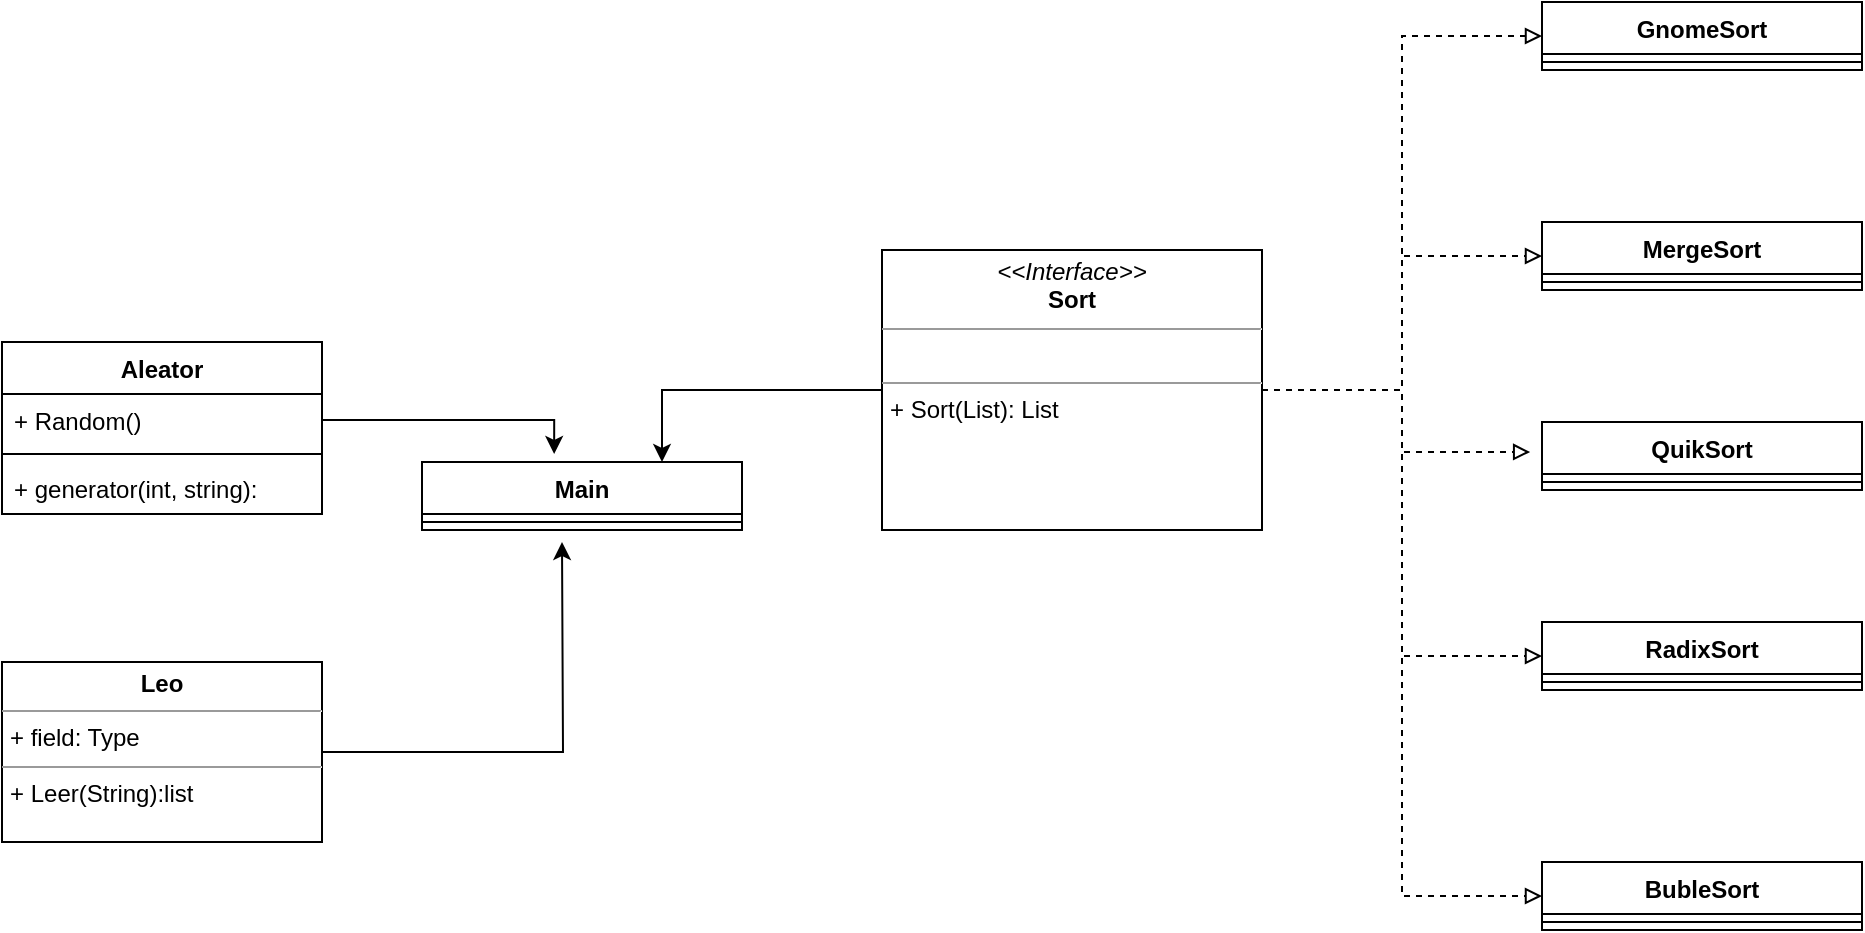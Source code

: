 <mxfile version="23.1.1" type="github">
  <diagram name="Página-1" id="EWFRiKmNpXhW89Vu_XqT">
    <mxGraphModel dx="2501" dy="795" grid="1" gridSize="10" guides="1" tooltips="1" connect="1" arrows="1" fold="1" page="1" pageScale="1" pageWidth="827" pageHeight="1169" math="0" shadow="0">
      <root>
        <mxCell id="0" />
        <mxCell id="1" parent="0" />
        <mxCell id="01NxH3-uaecrs6Hga5ec-2" value="Aleator" style="swimlane;fontStyle=1;align=center;verticalAlign=top;childLayout=stackLayout;horizontal=1;startSize=26;horizontalStack=0;resizeParent=1;resizeParentMax=0;resizeLast=0;collapsible=1;marginBottom=0;whiteSpace=wrap;html=1;" vertex="1" parent="1">
          <mxGeometry x="-790" y="600" width="160" height="86" as="geometry" />
        </mxCell>
        <mxCell id="01NxH3-uaecrs6Hga5ec-3" value="+ Random()" style="text;strokeColor=none;fillColor=none;align=left;verticalAlign=top;spacingLeft=4;spacingRight=4;overflow=hidden;rotatable=0;points=[[0,0.5],[1,0.5]];portConstraint=eastwest;whiteSpace=wrap;html=1;" vertex="1" parent="01NxH3-uaecrs6Hga5ec-2">
          <mxGeometry y="26" width="160" height="26" as="geometry" />
        </mxCell>
        <mxCell id="01NxH3-uaecrs6Hga5ec-4" value="" style="line;strokeWidth=1;fillColor=none;align=left;verticalAlign=middle;spacingTop=-1;spacingLeft=3;spacingRight=3;rotatable=0;labelPosition=right;points=[];portConstraint=eastwest;strokeColor=inherit;" vertex="1" parent="01NxH3-uaecrs6Hga5ec-2">
          <mxGeometry y="52" width="160" height="8" as="geometry" />
        </mxCell>
        <mxCell id="01NxH3-uaecrs6Hga5ec-5" value="+ generator(int, string): " style="text;strokeColor=none;fillColor=none;align=left;verticalAlign=top;spacingLeft=4;spacingRight=4;overflow=hidden;rotatable=0;points=[[0,0.5],[1,0.5]];portConstraint=eastwest;whiteSpace=wrap;html=1;" vertex="1" parent="01NxH3-uaecrs6Hga5ec-2">
          <mxGeometry y="60" width="160" height="26" as="geometry" />
        </mxCell>
        <mxCell id="01NxH3-uaecrs6Hga5ec-6" value="GnomeSort" style="swimlane;fontStyle=1;align=center;verticalAlign=top;childLayout=stackLayout;horizontal=1;startSize=26;horizontalStack=0;resizeParent=1;resizeParentMax=0;resizeLast=0;collapsible=1;marginBottom=0;whiteSpace=wrap;html=1;" vertex="1" parent="1">
          <mxGeometry x="-20" y="430" width="160" height="34" as="geometry" />
        </mxCell>
        <mxCell id="01NxH3-uaecrs6Hga5ec-7" value="" style="line;strokeWidth=1;fillColor=none;align=left;verticalAlign=middle;spacingTop=-1;spacingLeft=3;spacingRight=3;rotatable=0;labelPosition=right;points=[];portConstraint=eastwest;strokeColor=inherit;" vertex="1" parent="01NxH3-uaecrs6Hga5ec-6">
          <mxGeometry y="26" width="160" height="8" as="geometry" />
        </mxCell>
        <mxCell id="01NxH3-uaecrs6Hga5ec-8" value="MergeSort" style="swimlane;fontStyle=1;align=center;verticalAlign=top;childLayout=stackLayout;horizontal=1;startSize=26;horizontalStack=0;resizeParent=1;resizeParentMax=0;resizeLast=0;collapsible=1;marginBottom=0;whiteSpace=wrap;html=1;" vertex="1" parent="1">
          <mxGeometry x="-20" y="540" width="160" height="34" as="geometry" />
        </mxCell>
        <mxCell id="01NxH3-uaecrs6Hga5ec-9" value="" style="line;strokeWidth=1;fillColor=none;align=left;verticalAlign=middle;spacingTop=-1;spacingLeft=3;spacingRight=3;rotatable=0;labelPosition=right;points=[];portConstraint=eastwest;strokeColor=inherit;" vertex="1" parent="01NxH3-uaecrs6Hga5ec-8">
          <mxGeometry y="26" width="160" height="8" as="geometry" />
        </mxCell>
        <mxCell id="01NxH3-uaecrs6Hga5ec-10" value="QuikSort" style="swimlane;fontStyle=1;align=center;verticalAlign=top;childLayout=stackLayout;horizontal=1;startSize=26;horizontalStack=0;resizeParent=1;resizeParentMax=0;resizeLast=0;collapsible=1;marginBottom=0;whiteSpace=wrap;html=1;" vertex="1" parent="1">
          <mxGeometry x="-20" y="640" width="160" height="34" as="geometry" />
        </mxCell>
        <mxCell id="01NxH3-uaecrs6Hga5ec-11" value="" style="line;strokeWidth=1;fillColor=none;align=left;verticalAlign=middle;spacingTop=-1;spacingLeft=3;spacingRight=3;rotatable=0;labelPosition=right;points=[];portConstraint=eastwest;strokeColor=inherit;" vertex="1" parent="01NxH3-uaecrs6Hga5ec-10">
          <mxGeometry y="26" width="160" height="8" as="geometry" />
        </mxCell>
        <mxCell id="01NxH3-uaecrs6Hga5ec-12" value="RadixSort" style="swimlane;fontStyle=1;align=center;verticalAlign=top;childLayout=stackLayout;horizontal=1;startSize=26;horizontalStack=0;resizeParent=1;resizeParentMax=0;resizeLast=0;collapsible=1;marginBottom=0;whiteSpace=wrap;html=1;" vertex="1" parent="1">
          <mxGeometry x="-20" y="740" width="160" height="34" as="geometry" />
        </mxCell>
        <mxCell id="01NxH3-uaecrs6Hga5ec-13" value="" style="line;strokeWidth=1;fillColor=none;align=left;verticalAlign=middle;spacingTop=-1;spacingLeft=3;spacingRight=3;rotatable=0;labelPosition=right;points=[];portConstraint=eastwest;strokeColor=inherit;" vertex="1" parent="01NxH3-uaecrs6Hga5ec-12">
          <mxGeometry y="26" width="160" height="8" as="geometry" />
        </mxCell>
        <mxCell id="01NxH3-uaecrs6Hga5ec-14" value="BubleSort" style="swimlane;fontStyle=1;align=center;verticalAlign=top;childLayout=stackLayout;horizontal=1;startSize=26;horizontalStack=0;resizeParent=1;resizeParentMax=0;resizeLast=0;collapsible=1;marginBottom=0;whiteSpace=wrap;html=1;" vertex="1" parent="1">
          <mxGeometry x="-20" y="860" width="160" height="34" as="geometry" />
        </mxCell>
        <mxCell id="01NxH3-uaecrs6Hga5ec-15" value="" style="line;strokeWidth=1;fillColor=none;align=left;verticalAlign=middle;spacingTop=-1;spacingLeft=3;spacingRight=3;rotatable=0;labelPosition=right;points=[];portConstraint=eastwest;strokeColor=inherit;" vertex="1" parent="01NxH3-uaecrs6Hga5ec-14">
          <mxGeometry y="26" width="160" height="8" as="geometry" />
        </mxCell>
        <mxCell id="01NxH3-uaecrs6Hga5ec-16" style="edgeStyle=orthogonalEdgeStyle;rounded=0;orthogonalLoop=1;jettySize=auto;html=1;entryX=0;entryY=0.5;entryDx=0;entryDy=0;dashed=1;endArrow=block;endFill=0;" edge="1" parent="1" source="01NxH3-uaecrs6Hga5ec-21" target="01NxH3-uaecrs6Hga5ec-6">
          <mxGeometry relative="1" as="geometry" />
        </mxCell>
        <mxCell id="01NxH3-uaecrs6Hga5ec-17" style="edgeStyle=orthogonalEdgeStyle;rounded=0;orthogonalLoop=1;jettySize=auto;html=1;entryX=0;entryY=0.5;entryDx=0;entryDy=0;dashed=1;endArrow=block;endFill=0;" edge="1" parent="1" source="01NxH3-uaecrs6Hga5ec-21" target="01NxH3-uaecrs6Hga5ec-8">
          <mxGeometry relative="1" as="geometry" />
        </mxCell>
        <mxCell id="01NxH3-uaecrs6Hga5ec-18" style="edgeStyle=orthogonalEdgeStyle;rounded=0;orthogonalLoop=1;jettySize=auto;html=1;exitX=1;exitY=0.5;exitDx=0;exitDy=0;entryX=0;entryY=0.5;entryDx=0;entryDy=0;dashed=1;endArrow=block;endFill=0;" edge="1" parent="1" source="01NxH3-uaecrs6Hga5ec-21" target="01NxH3-uaecrs6Hga5ec-14">
          <mxGeometry relative="1" as="geometry" />
        </mxCell>
        <mxCell id="01NxH3-uaecrs6Hga5ec-19" style="edgeStyle=orthogonalEdgeStyle;rounded=0;orthogonalLoop=1;jettySize=auto;html=1;entryX=0;entryY=0.5;entryDx=0;entryDy=0;endArrow=block;endFill=0;dashed=1;" edge="1" parent="1" source="01NxH3-uaecrs6Hga5ec-21" target="01NxH3-uaecrs6Hga5ec-12">
          <mxGeometry relative="1" as="geometry" />
        </mxCell>
        <mxCell id="01NxH3-uaecrs6Hga5ec-20" style="edgeStyle=orthogonalEdgeStyle;rounded=0;orthogonalLoop=1;jettySize=auto;html=1;exitX=0;exitY=0.5;exitDx=0;exitDy=0;entryX=0.75;entryY=0;entryDx=0;entryDy=0;" edge="1" parent="1" source="01NxH3-uaecrs6Hga5ec-21" target="01NxH3-uaecrs6Hga5ec-25">
          <mxGeometry relative="1" as="geometry" />
        </mxCell>
        <mxCell id="01NxH3-uaecrs6Hga5ec-21" value="&lt;p style=&quot;margin:0px;margin-top:4px;text-align:center;&quot;&gt;&lt;i&gt;&amp;lt;&amp;lt;Interface&amp;gt;&amp;gt;&lt;/i&gt;&lt;br&gt;&lt;b&gt;Sort&lt;/b&gt;&lt;br&gt;&lt;/p&gt;&lt;hr size=&quot;1&quot;&gt;&lt;br&gt;&lt;hr size=&quot;1&quot;&gt;&lt;p style=&quot;margin:0px;margin-left:4px;&quot;&gt;+ Sort(List): List&lt;br&gt;&lt;/p&gt;" style="verticalAlign=top;align=left;overflow=fill;fontSize=12;fontFamily=Helvetica;html=1;whiteSpace=wrap;" vertex="1" parent="1">
          <mxGeometry x="-350" y="554" width="190" height="140" as="geometry" />
        </mxCell>
        <mxCell id="01NxH3-uaecrs6Hga5ec-22" style="edgeStyle=orthogonalEdgeStyle;rounded=0;orthogonalLoop=1;jettySize=auto;html=1;exitX=1;exitY=0.5;exitDx=0;exitDy=0;entryX=-0.037;entryY=0.441;entryDx=0;entryDy=0;entryPerimeter=0;dashed=1;endArrow=block;endFill=0;" edge="1" parent="1" source="01NxH3-uaecrs6Hga5ec-21" target="01NxH3-uaecrs6Hga5ec-10">
          <mxGeometry relative="1" as="geometry" />
        </mxCell>
        <mxCell id="01NxH3-uaecrs6Hga5ec-23" style="edgeStyle=orthogonalEdgeStyle;rounded=0;orthogonalLoop=1;jettySize=auto;html=1;" edge="1" parent="1" source="01NxH3-uaecrs6Hga5ec-24">
          <mxGeometry relative="1" as="geometry">
            <mxPoint x="-510" y="700" as="targetPoint" />
          </mxGeometry>
        </mxCell>
        <mxCell id="01NxH3-uaecrs6Hga5ec-24" value="&lt;p style=&quot;margin:0px;margin-top:4px;text-align:center;&quot;&gt;&lt;b&gt;Leo&lt;/b&gt;&lt;br&gt;&lt;/p&gt;&lt;hr size=&quot;1&quot;&gt;&lt;p style=&quot;margin:0px;margin-left:4px;&quot;&gt;+ field: Type&lt;/p&gt;&lt;hr size=&quot;1&quot;&gt;&lt;p style=&quot;margin:0px;margin-left:4px;&quot;&gt;+ Leer(String):list&lt;br&gt;&lt;/p&gt;" style="verticalAlign=top;align=left;overflow=fill;fontSize=12;fontFamily=Helvetica;html=1;whiteSpace=wrap;" vertex="1" parent="1">
          <mxGeometry x="-790" y="760" width="160" height="90" as="geometry" />
        </mxCell>
        <mxCell id="01NxH3-uaecrs6Hga5ec-25" value="Main" style="swimlane;fontStyle=1;align=center;verticalAlign=top;childLayout=stackLayout;horizontal=1;startSize=26;horizontalStack=0;resizeParent=1;resizeParentMax=0;resizeLast=0;collapsible=1;marginBottom=0;whiteSpace=wrap;html=1;" vertex="1" parent="1">
          <mxGeometry x="-580" y="660" width="160" height="34" as="geometry" />
        </mxCell>
        <mxCell id="01NxH3-uaecrs6Hga5ec-26" value="" style="line;strokeWidth=1;fillColor=none;align=left;verticalAlign=middle;spacingTop=-1;spacingLeft=3;spacingRight=3;rotatable=0;labelPosition=right;points=[];portConstraint=eastwest;strokeColor=inherit;" vertex="1" parent="01NxH3-uaecrs6Hga5ec-25">
          <mxGeometry y="26" width="160" height="8" as="geometry" />
        </mxCell>
        <mxCell id="01NxH3-uaecrs6Hga5ec-27" style="edgeStyle=orthogonalEdgeStyle;rounded=0;orthogonalLoop=1;jettySize=auto;html=1;entryX=0.413;entryY=-0.118;entryDx=0;entryDy=0;entryPerimeter=0;" edge="1" parent="1" source="01NxH3-uaecrs6Hga5ec-3" target="01NxH3-uaecrs6Hga5ec-25">
          <mxGeometry relative="1" as="geometry" />
        </mxCell>
      </root>
    </mxGraphModel>
  </diagram>
</mxfile>
